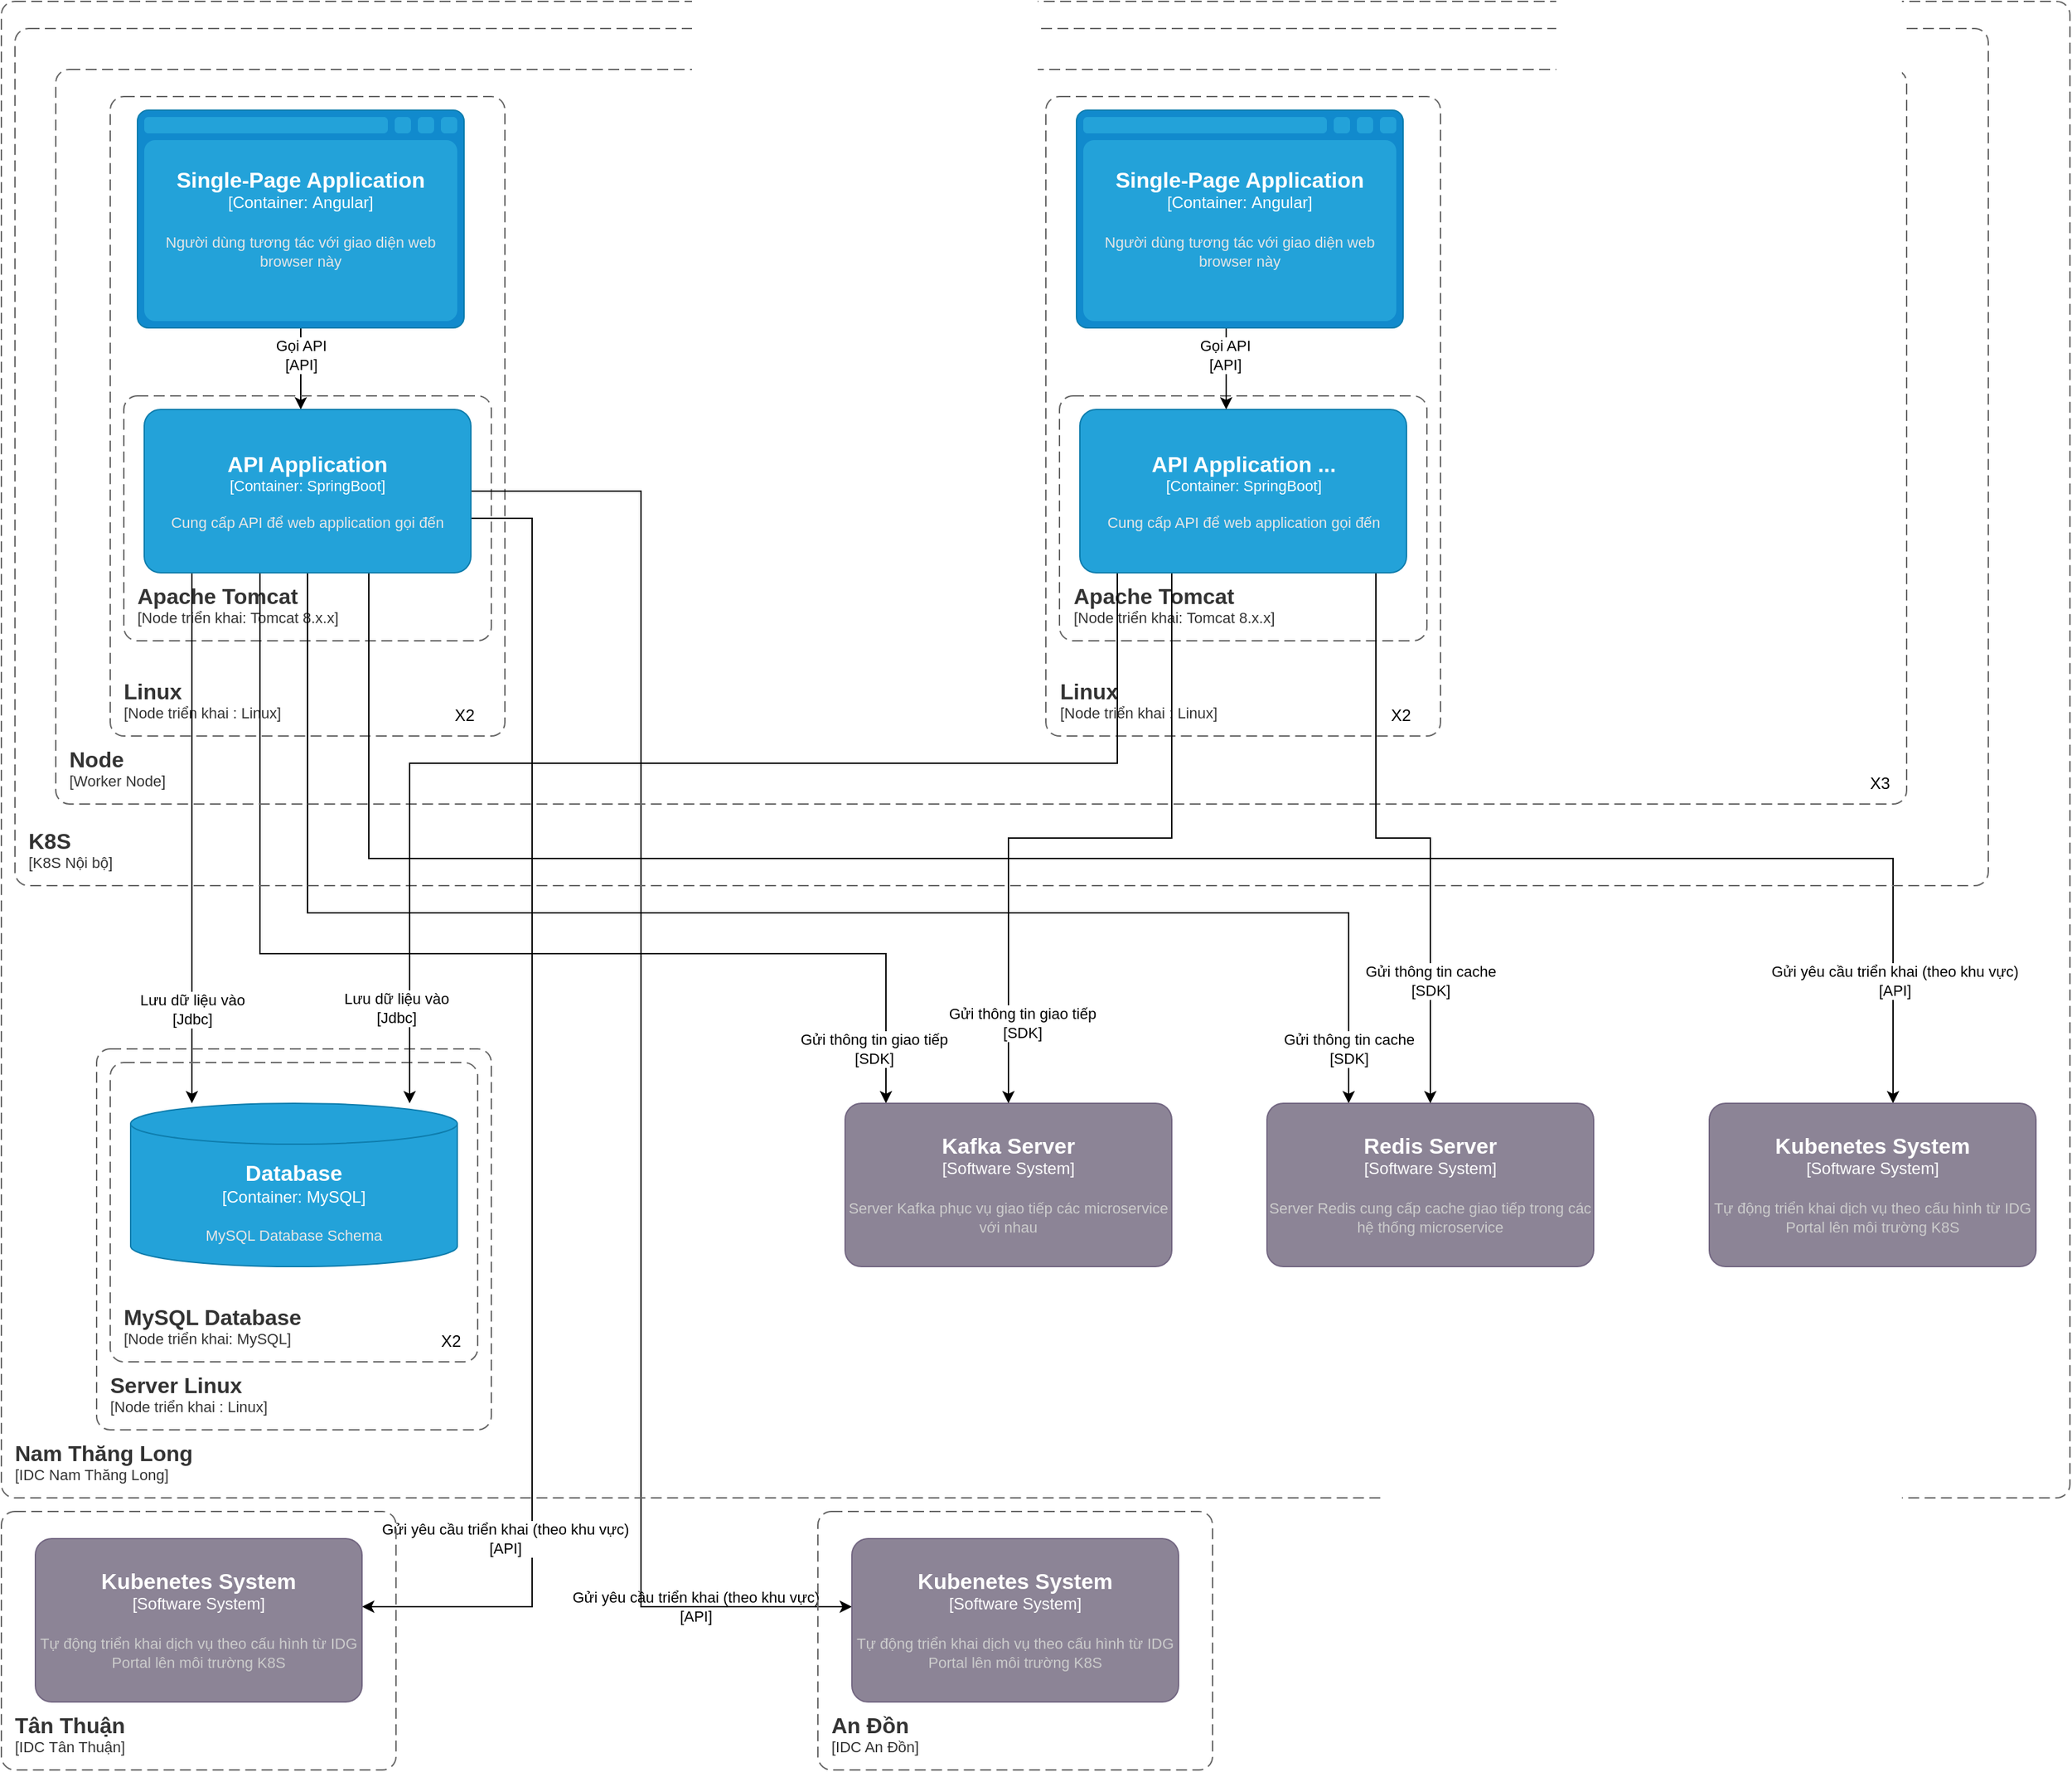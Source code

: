 <mxfile version="20.8.17" type="github">
  <diagram name="Page-1" id="FkwfmJI3MNjf-J-gVQuq">
    <mxGraphModel dx="1793" dy="924" grid="1" gridSize="10" guides="1" tooltips="1" connect="1" arrows="1" fold="1" page="1" pageScale="1" pageWidth="850" pageHeight="1100" math="0" shadow="0">
      <root>
        <mxCell id="0" />
        <mxCell id="1" parent="0" />
        <mxCell id="U1VdmHlD9G0fdga50d1m-15" style="edgeStyle=orthogonalEdgeStyle;rounded=0;orthogonalLoop=1;jettySize=auto;html=1;" parent="1" source="U1VdmHlD9G0fdga50d1m-1" target="U1VdmHlD9G0fdga50d1m-14" edge="1">
          <mxGeometry relative="1" as="geometry">
            <Array as="points">
              <mxPoint x="140" y="350" />
              <mxPoint x="140" y="350" />
            </Array>
          </mxGeometry>
        </mxCell>
        <mxCell id="U1VdmHlD9G0fdga50d1m-16" value="Gọi API&lt;br&gt;[API]" style="edgeLabel;html=1;align=center;verticalAlign=middle;resizable=0;points=[];" parent="U1VdmHlD9G0fdga50d1m-15" vertex="1" connectable="0">
          <mxGeometry x="0.189" relative="1" as="geometry">
            <mxPoint y="-16" as="offset" />
          </mxGeometry>
        </mxCell>
        <object placeholders="1" c4Type="Single-Page Application" c4Container="Container" c4Technology="Angular" c4Description="Người dùng tương tác với giao diện web browser này" label="&lt;font style=&quot;font-size: 16px&quot;&gt;&lt;b&gt;%c4Type%&lt;/b&gt;&lt;/font&gt;&lt;div&gt;[%c4Container%:&amp;nbsp;%c4Technology%]&lt;/div&gt;&lt;br&gt;&lt;div&gt;&lt;font style=&quot;font-size: 11px&quot;&gt;&lt;font color=&quot;#E6E6E6&quot;&gt;%c4Description%&lt;/font&gt;&lt;/div&gt;" id="U1VdmHlD9G0fdga50d1m-1">
          <mxCell style="shape=mxgraph.c4.webBrowserContainer2;whiteSpace=wrap;html=1;boundedLbl=1;rounded=0;labelBackgroundColor=none;strokeColor=#118ACD;fillColor=#23A2D9;strokeColor=#118ACD;strokeColor2=#0E7DAD;fontSize=12;fontColor=#ffffff;align=center;metaEdit=1;points=[[0.5,0,0],[1,0.25,0],[1,0.5,0],[1,0.75,0],[0.5,1,0],[0,0.75,0],[0,0.5,0],[0,0.25,0]];resizable=0;" parent="1" vertex="1">
            <mxGeometry x="110" y="300" width="240" height="160" as="geometry" />
          </mxCell>
        </object>
        <object placeholders="1" c4Name="Apache Tomcat" c4Type="ContainerScopeBoundary" c4Application="Node triển khai: Tomcat 8.x.x" label="&lt;font style=&quot;font-size: 16px&quot;&gt;&lt;b&gt;&lt;div style=&quot;text-align: left&quot;&gt;%c4Name%&lt;/div&gt;&lt;/b&gt;&lt;/font&gt;&lt;div style=&quot;text-align: left&quot;&gt;[%c4Application%]&lt;/div&gt;" id="U1VdmHlD9G0fdga50d1m-11">
          <mxCell style="rounded=1;fontSize=11;whiteSpace=wrap;html=1;dashed=1;arcSize=20;fillColor=none;strokeColor=#666666;fontColor=#333333;labelBackgroundColor=none;align=left;verticalAlign=bottom;labelBorderColor=none;spacingTop=0;spacing=10;dashPattern=8 4;metaEdit=1;rotatable=0;perimeter=rectanglePerimeter;noLabel=0;labelPadding=0;allowArrows=0;connectable=0;expand=0;recursiveResize=0;editable=1;pointerEvents=0;absoluteArcSize=1;points=[[0.25,0,0],[0.5,0,0],[0.75,0,0],[1,0.25,0],[1,0.5,0],[1,0.75,0],[0.75,1,0],[0.5,1,0],[0.25,1,0],[0,0.75,0],[0,0.5,0],[0,0.25,0]];" parent="1" vertex="1">
            <mxGeometry x="100" y="510" width="270" height="180" as="geometry" />
          </mxCell>
        </object>
        <object placeholders="1" c4Name="Linux" c4Type="ContainerScopeBoundary" c4Application="Node triển khai : Linux" label="&lt;font style=&quot;font-size: 16px&quot;&gt;&lt;b&gt;&lt;div style=&quot;text-align: left&quot;&gt;%c4Name%&lt;/div&gt;&lt;/b&gt;&lt;/font&gt;&lt;div style=&quot;text-align: left&quot;&gt;[%c4Application%]&lt;/div&gt;" id="U1VdmHlD9G0fdga50d1m-12">
          <mxCell style="rounded=1;fontSize=11;whiteSpace=wrap;html=1;dashed=1;arcSize=20;fillColor=none;strokeColor=#666666;fontColor=#333333;labelBackgroundColor=none;align=left;verticalAlign=bottom;labelBorderColor=none;spacingTop=0;spacing=10;dashPattern=8 4;metaEdit=1;rotatable=0;perimeter=rectanglePerimeter;noLabel=0;labelPadding=0;allowArrows=0;connectable=0;expand=0;recursiveResize=0;editable=1;pointerEvents=0;absoluteArcSize=1;points=[[0.25,0,0],[0.5,0,0],[0.75,0,0],[1,0.25,0],[1,0.5,0],[1,0.75,0],[0.75,1,0],[0.5,1,0],[0.25,1,0],[0,0.75,0],[0,0.5,0],[0,0.25,0]];" parent="1" vertex="1">
            <mxGeometry x="90" y="290" width="290" height="470" as="geometry" />
          </mxCell>
        </object>
        <mxCell id="U1VdmHlD9G0fdga50d1m-21" style="edgeStyle=orthogonalEdgeStyle;rounded=0;orthogonalLoop=1;jettySize=auto;html=1;" parent="1" source="U1VdmHlD9G0fdga50d1m-14" target="U1VdmHlD9G0fdga50d1m-20" edge="1">
          <mxGeometry relative="1" as="geometry">
            <Array as="points">
              <mxPoint x="150" y="850" />
              <mxPoint x="150" y="850" />
            </Array>
          </mxGeometry>
        </mxCell>
        <mxCell id="U1VdmHlD9G0fdga50d1m-22" value="Lưu dữ liệu vào&lt;br&gt;[Jdbc]" style="edgeLabel;html=1;align=center;verticalAlign=middle;resizable=0;points=[];" parent="U1VdmHlD9G0fdga50d1m-21" vertex="1" connectable="0">
          <mxGeometry x="-0.292" y="3" relative="1" as="geometry">
            <mxPoint x="-3" y="183" as="offset" />
          </mxGeometry>
        </mxCell>
        <mxCell id="U1VdmHlD9G0fdga50d1m-52" style="edgeStyle=orthogonalEdgeStyle;rounded=0;orthogonalLoop=1;jettySize=auto;html=1;" parent="1" source="U1VdmHlD9G0fdga50d1m-14" target="U1VdmHlD9G0fdga50d1m-41" edge="1">
          <mxGeometry relative="1" as="geometry">
            <Array as="points">
              <mxPoint x="200" y="920" />
              <mxPoint x="660" y="920" />
            </Array>
          </mxGeometry>
        </mxCell>
        <mxCell id="U1VdmHlD9G0fdga50d1m-53" value="Gửi thông tin giao tiếp&lt;br&gt;[SDK]" style="edgeLabel;html=1;align=center;verticalAlign=middle;resizable=0;points=[];" parent="U1VdmHlD9G0fdga50d1m-52" vertex="1" connectable="0">
          <mxGeometry x="0.288" y="4" relative="1" as="geometry">
            <mxPoint x="183" y="74" as="offset" />
          </mxGeometry>
        </mxCell>
        <mxCell id="U1VdmHlD9G0fdga50d1m-54" style="edgeStyle=orthogonalEdgeStyle;rounded=0;orthogonalLoop=1;jettySize=auto;html=1;" parent="1" source="U1VdmHlD9G0fdga50d1m-14" target="U1VdmHlD9G0fdga50d1m-43" edge="1">
          <mxGeometry relative="1" as="geometry">
            <Array as="points">
              <mxPoint x="235" y="890" />
              <mxPoint x="1000" y="890" />
            </Array>
          </mxGeometry>
        </mxCell>
        <mxCell id="U1VdmHlD9G0fdga50d1m-55" value="Gửi thông tin cache&lt;br&gt;[SDK]" style="edgeLabel;html=1;align=center;verticalAlign=middle;resizable=0;points=[];" parent="U1VdmHlD9G0fdga50d1m-54" vertex="1" connectable="0">
          <mxGeometry x="0.248" y="-1" relative="1" as="geometry">
            <mxPoint x="294" y="99" as="offset" />
          </mxGeometry>
        </mxCell>
        <mxCell id="U1VdmHlD9G0fdga50d1m-77" style="edgeStyle=orthogonalEdgeStyle;rounded=0;orthogonalLoop=1;jettySize=auto;html=1;" parent="1" source="U1VdmHlD9G0fdga50d1m-14" target="U1VdmHlD9G0fdga50d1m-76" edge="1">
          <mxGeometry relative="1" as="geometry">
            <Array as="points">
              <mxPoint x="280" y="850" />
              <mxPoint x="1400" y="850" />
            </Array>
          </mxGeometry>
        </mxCell>
        <mxCell id="U1VdmHlD9G0fdga50d1m-78" value="Gửi yêu cầu triển khai (theo khu vực)&lt;br&gt;[API]" style="edgeLabel;html=1;align=center;verticalAlign=middle;resizable=0;points=[];" parent="U1VdmHlD9G0fdga50d1m-77" vertex="1" connectable="0">
          <mxGeometry x="0.366" y="5" relative="1" as="geometry">
            <mxPoint x="299" y="95" as="offset" />
          </mxGeometry>
        </mxCell>
        <mxCell id="U1VdmHlD9G0fdga50d1m-105" style="edgeStyle=orthogonalEdgeStyle;rounded=0;orthogonalLoop=1;jettySize=auto;html=1;" parent="1" source="U1VdmHlD9G0fdga50d1m-14" target="U1VdmHlD9G0fdga50d1m-104" edge="1">
          <mxGeometry relative="1" as="geometry">
            <Array as="points">
              <mxPoint x="400" y="600" />
              <mxPoint x="400" y="1400" />
            </Array>
          </mxGeometry>
        </mxCell>
        <mxCell id="U1VdmHlD9G0fdga50d1m-107" value="Gửi yêu cầu triển khai (theo khu vực)&lt;br style=&quot;border-color: var(--border-color);&quot;&gt;[API]" style="edgeLabel;html=1;align=center;verticalAlign=middle;resizable=0;points=[];" parent="U1VdmHlD9G0fdga50d1m-105" vertex="1" connectable="0">
          <mxGeometry x="0.533" y="-2" relative="1" as="geometry">
            <mxPoint x="122" y="101" as="offset" />
          </mxGeometry>
        </mxCell>
        <mxCell id="U1VdmHlD9G0fdga50d1m-110" style="edgeStyle=orthogonalEdgeStyle;rounded=0;orthogonalLoop=1;jettySize=auto;html=1;" parent="1" source="U1VdmHlD9G0fdga50d1m-14" target="U1VdmHlD9G0fdga50d1m-85" edge="1">
          <mxGeometry relative="1" as="geometry">
            <Array as="points">
              <mxPoint x="480" y="580" />
              <mxPoint x="480" y="1400" />
            </Array>
          </mxGeometry>
        </mxCell>
        <mxCell id="U1VdmHlD9G0fdga50d1m-111" value="Gửi yêu cầu triển khai (theo khu vực)&lt;br style=&quot;border-color: var(--border-color);&quot;&gt;[API]" style="edgeLabel;html=1;align=center;verticalAlign=middle;resizable=0;points=[];" parent="U1VdmHlD9G0fdga50d1m-110" vertex="1" connectable="0">
          <mxGeometry x="0.345" y="1" relative="1" as="geometry">
            <mxPoint x="-101" y="155" as="offset" />
          </mxGeometry>
        </mxCell>
        <object placeholders="1" c4Name="API Application" c4Type="Container" c4Technology="SpringBoot" c4Description="Cung cấp API để web application gọi đến " label="&lt;font style=&quot;font-size: 16px&quot;&gt;&lt;b&gt;%c4Name%&lt;/b&gt;&lt;/font&gt;&lt;div&gt;[%c4Type%: %c4Technology%]&lt;/div&gt;&lt;br&gt;&lt;div&gt;&lt;font style=&quot;font-size: 11px&quot;&gt;&lt;font color=&quot;#E6E6E6&quot;&gt;%c4Description%&lt;/font&gt;&lt;/div&gt;" id="U1VdmHlD9G0fdga50d1m-14">
          <mxCell style="rounded=1;whiteSpace=wrap;html=1;fontSize=11;labelBackgroundColor=none;fillColor=#23A2D9;fontColor=#ffffff;align=center;arcSize=10;strokeColor=#0E7DAD;metaEdit=1;resizable=0;points=[[0.25,0,0],[0.5,0,0],[0.75,0,0],[1,0.25,0],[1,0.5,0],[1,0.75,0],[0.75,1,0],[0.5,1,0],[0.25,1,0],[0,0.75,0],[0,0.5,0],[0,0.25,0]];" parent="1" vertex="1">
            <mxGeometry x="115" y="520" width="240" height="120" as="geometry" />
          </mxCell>
        </object>
        <object placeholders="1" c4Name="MySQL Database" c4Type="ContainerScopeBoundary" c4Application="Node triển khai: MySQL" label="&lt;font style=&quot;font-size: 16px&quot;&gt;&lt;b&gt;&lt;div style=&quot;text-align: left&quot;&gt;%c4Name%&lt;/div&gt;&lt;/b&gt;&lt;/font&gt;&lt;div style=&quot;text-align: left&quot;&gt;[%c4Application%]&lt;/div&gt;" id="U1VdmHlD9G0fdga50d1m-17">
          <mxCell style="rounded=1;fontSize=11;whiteSpace=wrap;html=1;dashed=1;arcSize=20;fillColor=none;strokeColor=#666666;fontColor=#333333;labelBackgroundColor=none;align=left;verticalAlign=bottom;labelBorderColor=none;spacingTop=0;spacing=10;dashPattern=8 4;metaEdit=1;rotatable=0;perimeter=rectanglePerimeter;noLabel=0;labelPadding=0;allowArrows=0;connectable=0;expand=0;recursiveResize=0;editable=1;pointerEvents=0;absoluteArcSize=1;points=[[0.25,0,0],[0.5,0,0],[0.75,0,0],[1,0.25,0],[1,0.5,0],[1,0.75,0],[0.75,1,0],[0.5,1,0],[0.25,1,0],[0,0.75,0],[0,0.5,0],[0,0.25,0]];" parent="1" vertex="1">
            <mxGeometry x="90" y="1000" width="270" height="220" as="geometry" />
          </mxCell>
        </object>
        <object placeholders="1" c4Name="Server Linux" c4Type="ContainerScopeBoundary" c4Application="Node triển khai : Linux" label="&lt;font style=&quot;font-size: 16px&quot;&gt;&lt;b&gt;&lt;div style=&quot;text-align: left&quot;&gt;%c4Name%&lt;/div&gt;&lt;/b&gt;&lt;/font&gt;&lt;div style=&quot;text-align: left&quot;&gt;[%c4Application%]&lt;/div&gt;" id="U1VdmHlD9G0fdga50d1m-18">
          <mxCell style="rounded=1;fontSize=11;whiteSpace=wrap;html=1;dashed=1;arcSize=20;fillColor=none;strokeColor=#666666;fontColor=#333333;labelBackgroundColor=none;align=left;verticalAlign=bottom;labelBorderColor=none;spacingTop=0;spacing=10;dashPattern=8 4;metaEdit=1;rotatable=0;perimeter=rectanglePerimeter;noLabel=0;labelPadding=0;allowArrows=0;connectable=0;expand=0;recursiveResize=0;editable=1;pointerEvents=0;absoluteArcSize=1;points=[[0.25,0,0],[0.5,0,0],[0.75,0,0],[1,0.25,0],[1,0.5,0],[1,0.75,0],[0.75,1,0],[0.5,1,0],[0.25,1,0],[0,0.75,0],[0,0.5,0],[0,0.25,0]];" parent="1" vertex="1">
            <mxGeometry x="80" y="990" width="290" height="280" as="geometry" />
          </mxCell>
        </object>
        <object placeholders="1" c4Type="Database" c4Container="Container" c4Technology="MySQL" c4Description="MySQL Database Schema" label="&lt;font style=&quot;font-size: 16px&quot;&gt;&lt;b&gt;%c4Type%&lt;/b&gt;&lt;/font&gt;&lt;div&gt;[%c4Container%:&amp;nbsp;%c4Technology%]&lt;/div&gt;&lt;br&gt;&lt;div&gt;&lt;font style=&quot;font-size: 11px&quot;&gt;&lt;font color=&quot;#E6E6E6&quot;&gt;%c4Description%&lt;/font&gt;&lt;/div&gt;" id="U1VdmHlD9G0fdga50d1m-20">
          <mxCell style="shape=cylinder3;size=15;whiteSpace=wrap;html=1;boundedLbl=1;rounded=0;labelBackgroundColor=none;fillColor=#23A2D9;fontSize=12;fontColor=#ffffff;align=center;strokeColor=#0E7DAD;metaEdit=1;points=[[0.5,0,0],[1,0.25,0],[1,0.5,0],[1,0.75,0],[0.5,1,0],[0,0.75,0],[0,0.5,0],[0,0.25,0]];resizable=0;" parent="1" vertex="1">
            <mxGeometry x="105" y="1030" width="240" height="120" as="geometry" />
          </mxCell>
        </object>
        <mxCell id="U1VdmHlD9G0fdga50d1m-23" value="X2" style="text;html=1;align=center;verticalAlign=middle;resizable=0;points=[];autosize=1;strokeColor=none;fillColor=none;" parent="1" vertex="1">
          <mxGeometry x="320" y="1190" width="40" height="30" as="geometry" />
        </mxCell>
        <mxCell id="U1VdmHlD9G0fdga50d1m-26" value="X2" style="text;html=1;align=center;verticalAlign=middle;resizable=0;points=[];autosize=1;strokeColor=none;fillColor=none;" parent="1" vertex="1">
          <mxGeometry x="330" y="730" width="40" height="30" as="geometry" />
        </mxCell>
        <object placeholders="1" c4Name="Node" c4Type="ContainerScopeBoundary" c4Application="Worker Node" label="&lt;font style=&quot;font-size: 16px&quot;&gt;&lt;b&gt;&lt;div style=&quot;text-align: left&quot;&gt;%c4Name%&lt;/div&gt;&lt;/b&gt;&lt;/font&gt;&lt;div style=&quot;text-align: left&quot;&gt;[%c4Application%]&lt;/div&gt;" id="U1VdmHlD9G0fdga50d1m-27">
          <mxCell style="rounded=1;fontSize=11;whiteSpace=wrap;html=1;dashed=1;arcSize=20;fillColor=none;strokeColor=#666666;fontColor=#333333;labelBackgroundColor=none;align=left;verticalAlign=bottom;labelBorderColor=none;spacingTop=0;spacing=10;dashPattern=8 4;metaEdit=1;rotatable=0;perimeter=rectanglePerimeter;noLabel=0;labelPadding=0;allowArrows=0;connectable=0;expand=0;recursiveResize=0;editable=1;pointerEvents=0;absoluteArcSize=1;points=[[0.25,0,0],[0.5,0,0],[0.75,0,0],[1,0.25,0],[1,0.5,0],[1,0.75,0],[0.75,1,0],[0.5,1,0],[0.25,1,0],[0,0.75,0],[0,0.5,0],[0,0.25,0]];" parent="1" vertex="1">
            <mxGeometry x="50" y="270" width="1360" height="540" as="geometry" />
          </mxCell>
        </object>
        <object placeholders="1" c4Name="K8S" c4Type="ContainerScopeBoundary" c4Application="K8S Nội bộ" label="&lt;font style=&quot;font-size: 16px&quot;&gt;&lt;b&gt;&lt;div style=&quot;text-align: left&quot;&gt;%c4Name%&lt;/div&gt;&lt;/b&gt;&lt;/font&gt;&lt;div style=&quot;text-align: left&quot;&gt;[%c4Application%]&lt;/div&gt;" id="U1VdmHlD9G0fdga50d1m-28">
          <mxCell style="rounded=1;fontSize=11;whiteSpace=wrap;html=1;dashed=1;arcSize=20;fillColor=none;strokeColor=#666666;fontColor=#333333;labelBackgroundColor=none;align=left;verticalAlign=bottom;labelBorderColor=none;spacingTop=0;spacing=10;dashPattern=8 4;metaEdit=1;rotatable=0;perimeter=rectanglePerimeter;noLabel=0;labelPadding=0;allowArrows=0;connectable=0;expand=0;recursiveResize=0;editable=1;pointerEvents=0;absoluteArcSize=1;points=[[0.25,0,0],[0.5,0,0],[0.75,0,0],[1,0.25,0],[1,0.5,0],[1,0.75,0],[0.75,1,0],[0.5,1,0],[0.25,1,0],[0,0.75,0],[0,0.5,0],[0,0.25,0]];" parent="1" vertex="1">
            <mxGeometry x="20" y="240" width="1450" height="630" as="geometry" />
          </mxCell>
        </object>
        <mxCell id="U1VdmHlD9G0fdga50d1m-31" value="X3" style="text;html=1;align=center;verticalAlign=middle;resizable=0;points=[];autosize=1;strokeColor=none;fillColor=none;" parent="1" vertex="1">
          <mxGeometry x="1370" y="780" width="40" height="30" as="geometry" />
        </mxCell>
        <object placeholders="1" c4Name="Nam Thăng Long" c4Type="ContainerScopeBoundary" c4Application="IDC Nam Thăng Long" label="&lt;font style=&quot;font-size: 16px&quot;&gt;&lt;b&gt;&lt;div style=&quot;text-align: left&quot;&gt;%c4Name%&lt;/div&gt;&lt;/b&gt;&lt;/font&gt;&lt;div style=&quot;text-align: left&quot;&gt;[%c4Application%]&lt;/div&gt;" id="U1VdmHlD9G0fdga50d1m-33">
          <mxCell style="rounded=1;fontSize=11;whiteSpace=wrap;html=1;dashed=1;arcSize=20;fillColor=none;strokeColor=#666666;fontColor=#333333;labelBackgroundColor=none;align=left;verticalAlign=bottom;labelBorderColor=none;spacingTop=0;spacing=10;dashPattern=8 4;metaEdit=1;rotatable=0;perimeter=rectanglePerimeter;noLabel=0;labelPadding=0;allowArrows=0;connectable=0;expand=0;recursiveResize=0;editable=1;pointerEvents=0;absoluteArcSize=1;points=[[0.25,0,0],[0.5,0,0],[0.75,0,0],[1,0.25,0],[1,0.5,0],[1,0.75,0],[0.75,1,0],[0.5,1,0],[0.25,1,0],[0,0.75,0],[0,0.5,0],[0,0.25,0]];" parent="1" vertex="1">
            <mxGeometry x="10" y="220" width="1520" height="1100" as="geometry" />
          </mxCell>
        </object>
        <object placeholders="1" c4Name="Kafka Server" c4Type="Software System" c4Description="Server Kafka phục vụ giao tiếp các microservice với nhau" label="&lt;font style=&quot;font-size: 16px&quot;&gt;&lt;b&gt;%c4Name%&lt;/b&gt;&lt;/font&gt;&lt;div&gt;[%c4Type%]&lt;/div&gt;&lt;br&gt;&lt;div&gt;&lt;font style=&quot;font-size: 11px&quot;&gt;&lt;font color=&quot;#cccccc&quot;&gt;%c4Description%&lt;/font&gt;&lt;/div&gt;" id="U1VdmHlD9G0fdga50d1m-41">
          <mxCell style="rounded=1;whiteSpace=wrap;html=1;labelBackgroundColor=none;fillColor=#8C8496;fontColor=#ffffff;align=center;arcSize=10;strokeColor=#736782;metaEdit=1;resizable=0;points=[[0.25,0,0],[0.5,0,0],[0.75,0,0],[1,0.25,0],[1,0.5,0],[1,0.75,0],[0.75,1,0],[0.5,1,0],[0.25,1,0],[0,0.75,0],[0,0.5,0],[0,0.25,0]];" parent="1" vertex="1">
            <mxGeometry x="630" y="1030" width="240" height="120" as="geometry" />
          </mxCell>
        </object>
        <object placeholders="1" c4Name="Redis Server" c4Type="Software System" c4Description="Server Redis cung cấp cache giao tiếp trong các hệ thống microservice" label="&lt;font style=&quot;font-size: 16px&quot;&gt;&lt;b&gt;%c4Name%&lt;/b&gt;&lt;/font&gt;&lt;div&gt;[%c4Type%]&lt;/div&gt;&lt;br&gt;&lt;div&gt;&lt;font style=&quot;font-size: 11px&quot;&gt;&lt;font color=&quot;#cccccc&quot;&gt;%c4Description%&lt;/font&gt;&lt;/div&gt;" id="U1VdmHlD9G0fdga50d1m-43">
          <mxCell style="rounded=1;whiteSpace=wrap;html=1;labelBackgroundColor=none;fillColor=#8C8496;fontColor=#ffffff;align=center;arcSize=10;strokeColor=#736782;metaEdit=1;resizable=0;points=[[0.25,0,0],[0.5,0,0],[0.75,0,0],[1,0.25,0],[1,0.5,0],[1,0.75,0],[0.75,1,0],[0.5,1,0],[0.25,1,0],[0,0.75,0],[0,0.5,0],[0,0.25,0]];" parent="1" vertex="1">
            <mxGeometry x="940" y="1030" width="240" height="120" as="geometry" />
          </mxCell>
        </object>
        <object placeholders="1" c4Name="Kubenetes System" c4Type="Software System" c4Description="Tự động triển khai dịch vụ theo cấu hình từ IDG Portal lên môi trường K8S" label="&lt;font style=&quot;font-size: 16px&quot;&gt;&lt;b&gt;%c4Name%&lt;/b&gt;&lt;/font&gt;&lt;div&gt;[%c4Type%]&lt;/div&gt;&lt;br&gt;&lt;div&gt;&lt;font style=&quot;font-size: 11px&quot;&gt;&lt;font color=&quot;#cccccc&quot;&gt;%c4Description%&lt;/font&gt;&lt;/div&gt;" id="U1VdmHlD9G0fdga50d1m-76">
          <mxCell style="rounded=1;whiteSpace=wrap;html=1;labelBackgroundColor=none;fillColor=#8C8496;fontColor=#ffffff;align=center;arcSize=10;strokeColor=#736782;metaEdit=1;resizable=0;points=[[0.25,0,0],[0.5,0,0],[0.75,0,0],[1,0.25,0],[1,0.5,0],[1,0.75,0],[0.75,1,0],[0.5,1,0],[0.25,1,0],[0,0.75,0],[0,0.5,0],[0,0.25,0]];" parent="1" vertex="1">
            <mxGeometry x="1265" y="1030" width="240" height="120" as="geometry" />
          </mxCell>
        </object>
        <object placeholders="1" c4Name="Kubenetes System" c4Type="Software System" c4Description="Tự động triển khai dịch vụ theo cấu hình từ IDG Portal lên môi trường K8S" label="&lt;font style=&quot;font-size: 16px&quot;&gt;&lt;b&gt;%c4Name%&lt;/b&gt;&lt;/font&gt;&lt;div&gt;[%c4Type%]&lt;/div&gt;&lt;br&gt;&lt;div&gt;&lt;font style=&quot;font-size: 11px&quot;&gt;&lt;font color=&quot;#cccccc&quot;&gt;%c4Description%&lt;/font&gt;&lt;/div&gt;" id="U1VdmHlD9G0fdga50d1m-85">
          <mxCell style="rounded=1;whiteSpace=wrap;html=1;labelBackgroundColor=none;fillColor=#8C8496;fontColor=#ffffff;align=center;arcSize=10;strokeColor=#736782;metaEdit=1;resizable=0;points=[[0.25,0,0],[0.5,0,0],[0.75,0,0],[1,0.25,0],[1,0.5,0],[1,0.75,0],[0.75,1,0],[0.5,1,0],[0.25,1,0],[0,0.75,0],[0,0.5,0],[0,0.25,0]];" parent="1" vertex="1">
            <mxGeometry x="635" y="1350" width="240" height="120" as="geometry" />
          </mxCell>
        </object>
        <object placeholders="1" c4Name="Kubenetes System" c4Type="Software System" c4Description="Tự động triển khai dịch vụ theo cấu hình từ IDG Portal lên môi trường K8S" label="&lt;font style=&quot;font-size: 16px&quot;&gt;&lt;b&gt;%c4Name%&lt;/b&gt;&lt;/font&gt;&lt;div&gt;[%c4Type%]&lt;/div&gt;&lt;br&gt;&lt;div&gt;&lt;font style=&quot;font-size: 11px&quot;&gt;&lt;font color=&quot;#cccccc&quot;&gt;%c4Description%&lt;/font&gt;&lt;/div&gt;" id="U1VdmHlD9G0fdga50d1m-104">
          <mxCell style="rounded=1;whiteSpace=wrap;html=1;labelBackgroundColor=none;fillColor=#8C8496;fontColor=#ffffff;align=center;arcSize=10;strokeColor=#736782;metaEdit=1;resizable=0;points=[[0.25,0,0],[0.5,0,0],[0.75,0,0],[1,0.25,0],[1,0.5,0],[1,0.75,0],[0.75,1,0],[0.5,1,0],[0.25,1,0],[0,0.75,0],[0,0.5,0],[0,0.25,0]];" parent="1" vertex="1">
            <mxGeometry x="35" y="1350" width="240" height="120" as="geometry" />
          </mxCell>
        </object>
        <object placeholders="1" c4Name="Apache Tomcat" c4Type="ContainerScopeBoundary" c4Application="Node triển khai: Tomcat 8.x.x" label="&lt;font style=&quot;font-size: 16px&quot;&gt;&lt;b&gt;&lt;div style=&quot;text-align: left&quot;&gt;%c4Name%&lt;/div&gt;&lt;/b&gt;&lt;/font&gt;&lt;div style=&quot;text-align: left&quot;&gt;[%c4Application%]&lt;/div&gt;" id="U1VdmHlD9G0fdga50d1m-123">
          <mxCell style="rounded=1;fontSize=11;whiteSpace=wrap;html=1;dashed=1;arcSize=20;fillColor=none;strokeColor=#666666;fontColor=#333333;labelBackgroundColor=none;align=left;verticalAlign=bottom;labelBorderColor=none;spacingTop=0;spacing=10;dashPattern=8 4;metaEdit=1;rotatable=0;perimeter=rectanglePerimeter;noLabel=0;labelPadding=0;allowArrows=0;connectable=0;expand=0;recursiveResize=0;editable=1;pointerEvents=0;absoluteArcSize=1;points=[[0.25,0,0],[0.5,0,0],[0.75,0,0],[1,0.25,0],[1,0.5,0],[1,0.75,0],[0.75,1,0],[0.5,1,0],[0.25,1,0],[0,0.75,0],[0,0.5,0],[0,0.25,0]];" parent="1" vertex="1">
            <mxGeometry x="787.5" y="510" width="270" height="180" as="geometry" />
          </mxCell>
        </object>
        <object placeholders="1" c4Name="Linux" c4Type="ContainerScopeBoundary" c4Application="Node triển khai : Linux" label="&lt;font style=&quot;font-size: 16px&quot;&gt;&lt;b&gt;&lt;div style=&quot;text-align: left&quot;&gt;%c4Name%&lt;/div&gt;&lt;/b&gt;&lt;/font&gt;&lt;div style=&quot;text-align: left&quot;&gt;[%c4Application%]&lt;/div&gt;" id="U1VdmHlD9G0fdga50d1m-124">
          <mxCell style="rounded=1;fontSize=11;whiteSpace=wrap;html=1;dashed=1;arcSize=20;fillColor=none;strokeColor=#666666;fontColor=#333333;labelBackgroundColor=none;align=left;verticalAlign=bottom;labelBorderColor=none;spacingTop=0;spacing=10;dashPattern=8 4;metaEdit=1;rotatable=0;perimeter=rectanglePerimeter;noLabel=0;labelPadding=0;allowArrows=0;connectable=0;expand=0;recursiveResize=0;editable=1;pointerEvents=0;absoluteArcSize=1;points=[[0.25,0,0],[0.5,0,0],[0.75,0,0],[1,0.25,0],[1,0.5,0],[1,0.75,0],[0.75,1,0],[0.5,1,0],[0.25,1,0],[0,0.75,0],[0,0.5,0],[0,0.25,0]];" parent="1" vertex="1">
            <mxGeometry x="777.5" y="290" width="290" height="470" as="geometry" />
          </mxCell>
        </object>
        <mxCell id="U1VdmHlD9G0fdga50d1m-142" style="edgeStyle=orthogonalEdgeStyle;rounded=0;orthogonalLoop=1;jettySize=auto;html=1;" parent="1" source="U1VdmHlD9G0fdga50d1m-125" target="U1VdmHlD9G0fdga50d1m-41" edge="1">
          <mxGeometry relative="1" as="geometry">
            <Array as="points">
              <mxPoint x="870" y="835" />
              <mxPoint x="750" y="835" />
            </Array>
          </mxGeometry>
        </mxCell>
        <mxCell id="U1VdmHlD9G0fdga50d1m-143" value="Gửi thông tin giao tiếp&lt;br style=&quot;border-color: var(--border-color);&quot;&gt;[SDK]" style="edgeLabel;html=1;align=center;verticalAlign=middle;resizable=0;points=[];" parent="U1VdmHlD9G0fdga50d1m-142" vertex="1" connectable="0">
          <mxGeometry x="0.511" relative="1" as="geometry">
            <mxPoint x="10" y="65" as="offset" />
          </mxGeometry>
        </mxCell>
        <mxCell id="U1VdmHlD9G0fdga50d1m-144" style="edgeStyle=orthogonalEdgeStyle;rounded=0;orthogonalLoop=1;jettySize=auto;html=1;" parent="1" source="U1VdmHlD9G0fdga50d1m-125" target="U1VdmHlD9G0fdga50d1m-43" edge="1">
          <mxGeometry relative="1" as="geometry">
            <Array as="points">
              <mxPoint x="1020" y="835" />
              <mxPoint x="1060" y="835" />
            </Array>
          </mxGeometry>
        </mxCell>
        <mxCell id="U1VdmHlD9G0fdga50d1m-145" value="Gửi thông tin cache&lt;br style=&quot;border-color: var(--border-color);&quot;&gt;[SDK]" style="edgeLabel;html=1;align=center;verticalAlign=middle;resizable=0;points=[];" parent="U1VdmHlD9G0fdga50d1m-144" vertex="1" connectable="0">
          <mxGeometry x="0.529" y="2" relative="1" as="geometry">
            <mxPoint x="-2" y="11" as="offset" />
          </mxGeometry>
        </mxCell>
        <mxCell id="-Tf4ddyhVLU2ue69dO2f-7" style="edgeStyle=orthogonalEdgeStyle;rounded=0;orthogonalLoop=1;jettySize=auto;html=1;" edge="1" parent="1" source="U1VdmHlD9G0fdga50d1m-125" target="U1VdmHlD9G0fdga50d1m-20">
          <mxGeometry relative="1" as="geometry">
            <Array as="points">
              <mxPoint x="830" y="780" />
              <mxPoint x="310" y="780" />
            </Array>
          </mxGeometry>
        </mxCell>
        <mxCell id="-Tf4ddyhVLU2ue69dO2f-8" value="Lưu dữ liệu vào&lt;br style=&quot;border-color: var(--border-color);&quot;&gt;[Jdbc]" style="edgeLabel;html=1;align=center;verticalAlign=middle;resizable=0;points=[];" vertex="1" connectable="0" parent="-Tf4ddyhVLU2ue69dO2f-7">
          <mxGeometry x="-0.282" y="-3" relative="1" as="geometry">
            <mxPoint x="-344" y="183" as="offset" />
          </mxGeometry>
        </mxCell>
        <object placeholders="1" c4Name="API Application ..." c4Type="Container" c4Technology="SpringBoot" c4Description="Cung cấp API để web application gọi đến " label="&lt;font style=&quot;font-size: 16px&quot;&gt;&lt;b&gt;%c4Name%&lt;/b&gt;&lt;/font&gt;&lt;div&gt;[%c4Type%: %c4Technology%]&lt;/div&gt;&lt;br&gt;&lt;div&gt;&lt;font style=&quot;font-size: 11px&quot;&gt;&lt;font color=&quot;#E6E6E6&quot;&gt;%c4Description%&lt;/font&gt;&lt;/div&gt;" id="U1VdmHlD9G0fdga50d1m-125">
          <mxCell style="rounded=1;whiteSpace=wrap;html=1;fontSize=11;labelBackgroundColor=none;fillColor=#23A2D9;fontColor=#ffffff;align=center;arcSize=10;strokeColor=#0E7DAD;metaEdit=1;resizable=0;points=[[0.25,0,0],[0.5,0,0],[0.75,0,0],[1,0.25,0],[1,0.5,0],[1,0.75,0],[0.75,1,0],[0.5,1,0],[0.25,1,0],[0,0.75,0],[0,0.5,0],[0,0.25,0]];" parent="1" vertex="1">
            <mxGeometry x="802.5" y="520" width="240" height="120" as="geometry" />
          </mxCell>
        </object>
        <mxCell id="U1VdmHlD9G0fdga50d1m-127" value="X2" style="text;html=1;align=center;verticalAlign=middle;resizable=0;points=[];autosize=1;strokeColor=none;fillColor=none;" parent="1" vertex="1">
          <mxGeometry x="1017.5" y="730" width="40" height="30" as="geometry" />
        </mxCell>
        <mxCell id="-Tf4ddyhVLU2ue69dO2f-3" style="edgeStyle=orthogonalEdgeStyle;rounded=0;orthogonalLoop=1;jettySize=auto;html=1;" edge="1" parent="1" source="-Tf4ddyhVLU2ue69dO2f-1" target="U1VdmHlD9G0fdga50d1m-125">
          <mxGeometry relative="1" as="geometry">
            <Array as="points">
              <mxPoint x="910" y="470" />
              <mxPoint x="910" y="470" />
            </Array>
          </mxGeometry>
        </mxCell>
        <mxCell id="-Tf4ddyhVLU2ue69dO2f-4" value="Gọi API&lt;br style=&quot;border-color: var(--border-color);&quot;&gt;[API]" style="edgeLabel;html=1;align=center;verticalAlign=middle;resizable=0;points=[];" vertex="1" connectable="0" parent="-Tf4ddyhVLU2ue69dO2f-3">
          <mxGeometry x="0.2" y="-1" relative="1" as="geometry">
            <mxPoint y="-16" as="offset" />
          </mxGeometry>
        </mxCell>
        <object placeholders="1" c4Type="Single-Page Application" c4Container="Container" c4Technology="Angular" c4Description="Người dùng tương tác với giao diện web browser này" label="&lt;font style=&quot;font-size: 16px&quot;&gt;&lt;b&gt;%c4Type%&lt;/b&gt;&lt;/font&gt;&lt;div&gt;[%c4Container%:&amp;nbsp;%c4Technology%]&lt;/div&gt;&lt;br&gt;&lt;div&gt;&lt;font style=&quot;font-size: 11px&quot;&gt;&lt;font color=&quot;#E6E6E6&quot;&gt;%c4Description%&lt;/font&gt;&lt;/div&gt;" id="-Tf4ddyhVLU2ue69dO2f-1">
          <mxCell style="shape=mxgraph.c4.webBrowserContainer2;whiteSpace=wrap;html=1;boundedLbl=1;rounded=0;labelBackgroundColor=none;strokeColor=#118ACD;fillColor=#23A2D9;strokeColor=#118ACD;strokeColor2=#0E7DAD;fontSize=12;fontColor=#ffffff;align=center;metaEdit=1;points=[[0.5,0,0],[1,0.25,0],[1,0.5,0],[1,0.75,0],[0.5,1,0],[0,0.75,0],[0,0.5,0],[0,0.25,0]];resizable=0;" vertex="1" parent="1">
            <mxGeometry x="800" y="300" width="240" height="160" as="geometry" />
          </mxCell>
        </object>
        <object placeholders="1" c4Name="Tân Thuận" c4Type="ContainerScopeBoundary" c4Application="IDC Tân Thuận" label="&lt;font style=&quot;font-size: 16px&quot;&gt;&lt;b&gt;&lt;div style=&quot;text-align: left&quot;&gt;%c4Name%&lt;/div&gt;&lt;/b&gt;&lt;/font&gt;&lt;div style=&quot;text-align: left&quot;&gt;[%c4Application%]&lt;/div&gt;" id="-Tf4ddyhVLU2ue69dO2f-5">
          <mxCell style="rounded=1;fontSize=11;whiteSpace=wrap;html=1;dashed=1;arcSize=20;fillColor=none;strokeColor=#666666;fontColor=#333333;labelBackgroundColor=none;align=left;verticalAlign=bottom;labelBorderColor=none;spacingTop=0;spacing=10;dashPattern=8 4;metaEdit=1;rotatable=0;perimeter=rectanglePerimeter;noLabel=0;labelPadding=0;allowArrows=0;connectable=0;expand=0;recursiveResize=0;editable=1;pointerEvents=0;absoluteArcSize=1;points=[[0.25,0,0],[0.5,0,0],[0.75,0,0],[1,0.25,0],[1,0.5,0],[1,0.75,0],[0.75,1,0],[0.5,1,0],[0.25,1,0],[0,0.75,0],[0,0.5,0],[0,0.25,0]];" vertex="1" parent="1">
            <mxGeometry x="10" y="1330" width="290" height="190" as="geometry" />
          </mxCell>
        </object>
        <object placeholders="1" c4Name="An Đồn" c4Type="ContainerScopeBoundary" c4Application="IDC An Đồn" label="&lt;font style=&quot;font-size: 16px&quot;&gt;&lt;b&gt;&lt;div style=&quot;text-align: left&quot;&gt;%c4Name%&lt;/div&gt;&lt;/b&gt;&lt;/font&gt;&lt;div style=&quot;text-align: left&quot;&gt;[%c4Application%]&lt;/div&gt;" id="-Tf4ddyhVLU2ue69dO2f-6">
          <mxCell style="rounded=1;fontSize=11;whiteSpace=wrap;html=1;dashed=1;arcSize=20;fillColor=none;strokeColor=#666666;fontColor=#333333;labelBackgroundColor=none;align=left;verticalAlign=bottom;labelBorderColor=none;spacingTop=0;spacing=10;dashPattern=8 4;metaEdit=1;rotatable=0;perimeter=rectanglePerimeter;noLabel=0;labelPadding=0;allowArrows=0;connectable=0;expand=0;recursiveResize=0;editable=1;pointerEvents=0;absoluteArcSize=1;points=[[0.25,0,0],[0.5,0,0],[0.75,0,0],[1,0.25,0],[1,0.5,0],[1,0.75,0],[0.75,1,0],[0.5,1,0],[0.25,1,0],[0,0.75,0],[0,0.5,0],[0,0.25,0]];" vertex="1" parent="1">
            <mxGeometry x="610" y="1330" width="290" height="190" as="geometry" />
          </mxCell>
        </object>
      </root>
    </mxGraphModel>
  </diagram>
</mxfile>
